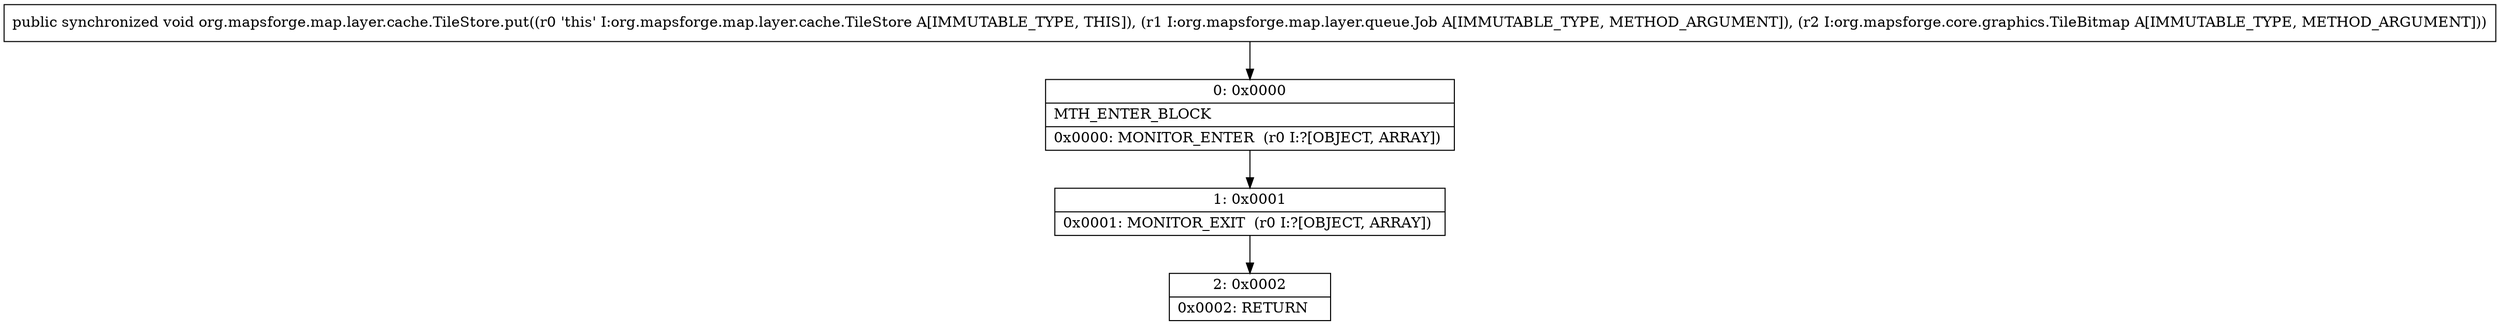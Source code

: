 digraph "CFG fororg.mapsforge.map.layer.cache.TileStore.put(Lorg\/mapsforge\/map\/layer\/queue\/Job;Lorg\/mapsforge\/core\/graphics\/TileBitmap;)V" {
Node_0 [shape=record,label="{0\:\ 0x0000|MTH_ENTER_BLOCK\l|0x0000: MONITOR_ENTER  (r0 I:?[OBJECT, ARRAY]) \l}"];
Node_1 [shape=record,label="{1\:\ 0x0001|0x0001: MONITOR_EXIT  (r0 I:?[OBJECT, ARRAY]) \l}"];
Node_2 [shape=record,label="{2\:\ 0x0002|0x0002: RETURN   \l}"];
MethodNode[shape=record,label="{public synchronized void org.mapsforge.map.layer.cache.TileStore.put((r0 'this' I:org.mapsforge.map.layer.cache.TileStore A[IMMUTABLE_TYPE, THIS]), (r1 I:org.mapsforge.map.layer.queue.Job A[IMMUTABLE_TYPE, METHOD_ARGUMENT]), (r2 I:org.mapsforge.core.graphics.TileBitmap A[IMMUTABLE_TYPE, METHOD_ARGUMENT])) }"];
MethodNode -> Node_0;
Node_0 -> Node_1;
Node_1 -> Node_2;
}

